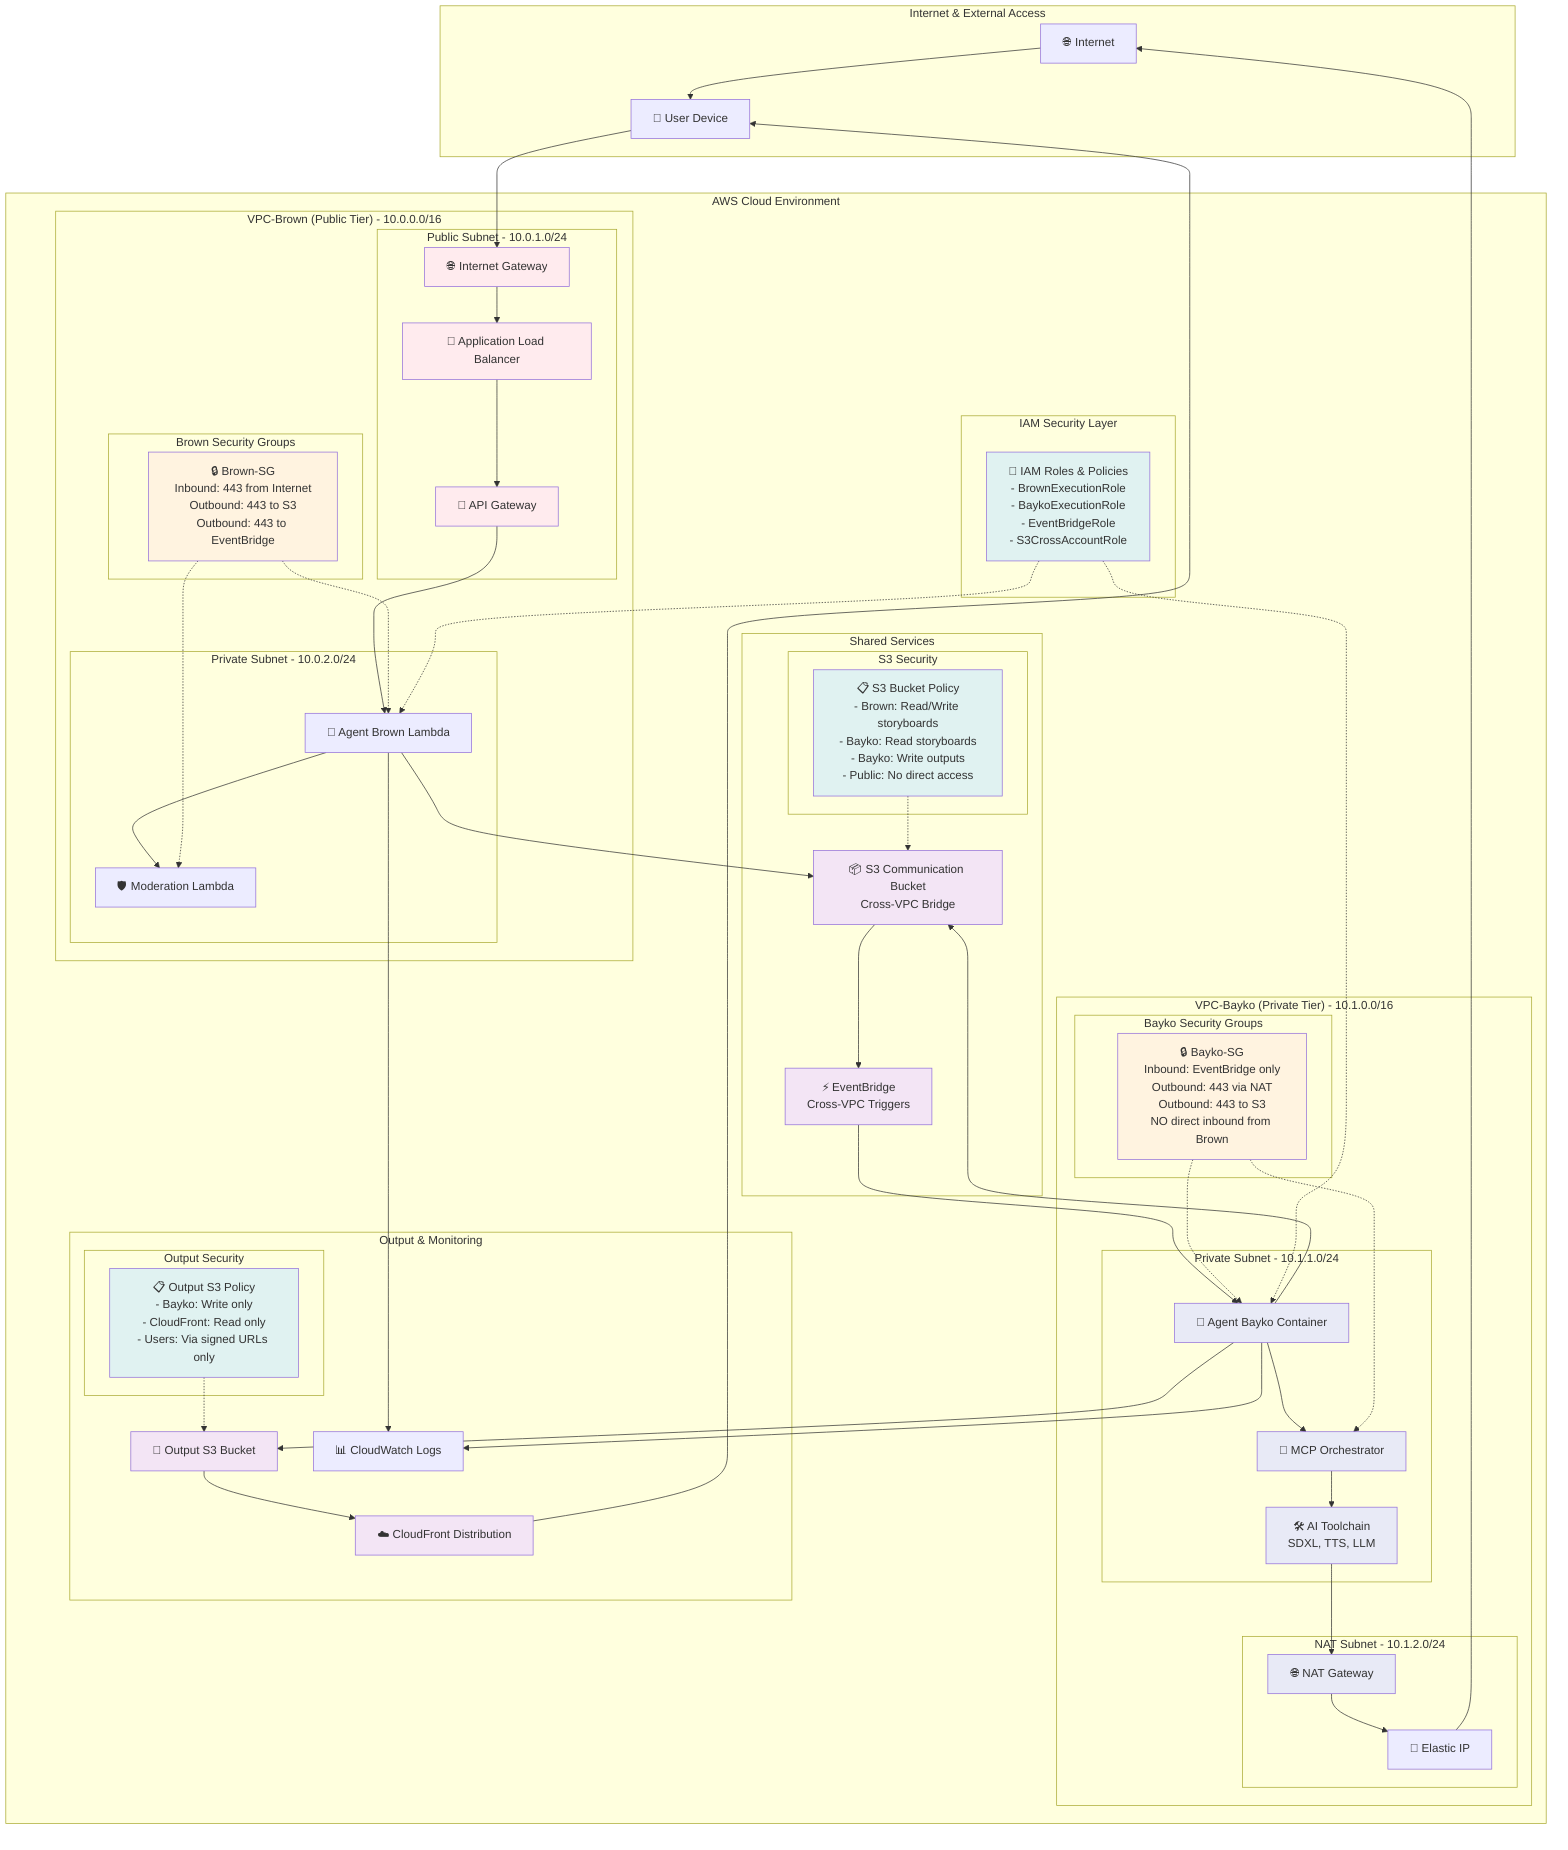 graph TB
    subgraph "Internet & External Access"
        Internet[🌐 Internet]
        UserDevice[📱 User Device]
    end
    
    subgraph "AWS Cloud Environment"
        subgraph "VPC-Brown (Public Tier) - 10.0.0.0/16"
            subgraph "Public Subnet - 10.0.1.0/24"
                IGW[🌐 Internet Gateway]
                ALB[🔄 Application Load Balancer]
                APIGateway[🚪 API Gateway]
            end
            
            subgraph "Private Subnet - 10.0.2.0/24"  
                AgentBrown[🤖 Agent Brown Lambda]
                ModLambda[🛡️ Moderation Lambda]
            end
            
            subgraph "Brown Security Groups"
                BrownSG["🔒 Brown-SG<br/>Inbound: 443 from Internet<br/>Outbound: 443 to S3<br/>Outbound: 443 to EventBridge"]
            end
        end
        
        subgraph "Shared Services"
            S3Bucket[📦 S3 Communication Bucket<br/>Cross-VPC Bridge]
            EventBridge[⚡ EventBridge<br/>Cross-VPC Triggers]
            
            subgraph "S3 Security"
                S3Policy["📋 S3 Bucket Policy<br/>- Brown: Read/Write storyboards<br/>- Bayko: Read storyboards<br/>- Bayko: Write outputs<br/>- Public: No direct access"]
            end
        end
        
        subgraph "VPC-Bayko (Private Tier) - 10.1.0.0/16"
            subgraph "Private Subnet - 10.1.1.0/24"
                AgentBayko[🧠 Agent Bayko Container]
                MCPSystem[🔀 MCP Orchestrator]
                AIToolchain[🛠️ AI Toolchain<br/>SDXL, TTS, LLM]
            end
            
            subgraph "NAT Subnet - 10.1.2.0/24"
                NATGateway[🌐 NAT Gateway]
                EIPNat[📌 Elastic IP]
            end
            
            subgraph "Bayko Security Groups"
                BaykoSG["🔒 Bayko-SG<br/>Inbound: EventBridge only<br/>Outbound: 443 via NAT<br/>Outbound: 443 to S3<br/>NO direct inbound from Brown"]
            end
        end
        
        subgraph "Output & Monitoring"
            OutputS3[📁 Output S3 Bucket]
            CloudFront[☁️ CloudFront Distribution]
            CloudWatch[📊 CloudWatch Logs]
            
            subgraph "Output Security"
                OutputPolicy["📋 Output S3 Policy<br/>- Bayko: Write only<br/>- CloudFront: Read only<br/>- Users: Via signed URLs only"]
            end
        end
        
        subgraph "IAM Security Layer"
            IAMRoles["🔐 IAM Roles & Policies<br/>- BrownExecutionRole<br/>- BaykoExecutionRole<br/>- EventBridgeRole<br/>- S3CrossAccountRole"]
        end
    end
    
    %% Network Flow - External
    Internet --> UserDevice
    UserDevice --> IGW
    IGW --> ALB
    ALB --> APIGateway
    APIGateway --> AgentBrown
    
    %% Network Flow - Brown Processing
    AgentBrown --> ModLambda
    AgentBrown --> S3Bucket
    S3Bucket --> EventBridge
    
    %% Network Flow - Cross-VPC (Secure)
    EventBridge --> AgentBayko
    AgentBayko --> S3Bucket
    
    %% Network Flow - Bayko Processing
    AgentBayko --> MCPSystem
    MCPSystem --> AIToolchain
    AIToolchain --> NATGateway
    NATGateway --> EIPNat
    EIPNat --> Internet
    
    %% Network Flow - Output
    AgentBayko --> OutputS3
    OutputS3 --> CloudFront
    CloudFront --> UserDevice
    
    %% Security Associations
    BrownSG -.-> AgentBrown
    BrownSG -.-> ModLambda
    BaykoSG -.-> AgentBayko
    BaykoSG -.-> MCPSystem
    S3Policy -.-> S3Bucket
    OutputPolicy -.-> OutputS3
    IAMRoles -.-> AgentBrown
    IAMRoles -.-> AgentBayko
    
    %% Monitoring
    AgentBrown --> CloudWatch
    AgentBayko --> CloudWatch
    
    classDef publicTier fill:#ffebee
    classDef privateTier fill:#e8eaf6
    classDef sharedServices fill:#f3e5f5
    classDef securityGroups fill:#fff3e0
    classDef securityPolicies fill:#e0f2f1
    
    class IGW,ALB,APIGateway publicTier
    class AgentBayko,MCPSystem,AIToolchain,NATGateway privateTier
    class S3Bucket,EventBridge,OutputS3,CloudFront sharedServices
    class BrownSG,BaykoSG securityGroups
    class S3Policy,OutputPolicy,IAMRoles securityPolicies
